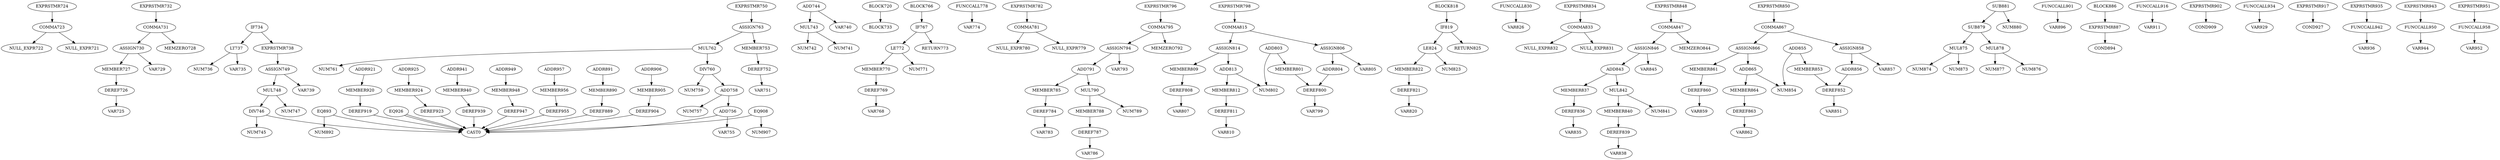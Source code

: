 digraph A { 
COMMA723 -> NULL_EXPR722
COMMA723 -> NULL_EXPR721
EXPRSTMR724 -> COMMA723
DEREF726 -> VAR725
MEMBER727 -> DEREF726
ASSIGN730 -> MEMBER727
ASSIGN730 -> VAR729
COMMA731 -> ASSIGN730
COMMA731 -> MEMZERO728
EXPRSTMR732 -> COMMA731
LT737 -> VAR735
LT737 -> NUM736
IF734 -> LT737
MUL743 -> NUM742
MUL743 -> NUM741
ADD744 -> MUL743
ADD744 -> VAR740
DIV746 -> NUM745
DIV746 -> CAST0
MUL748 -> NUM747
MUL748 -> DIV746
ASSIGN749 -> MUL748
ASSIGN749 -> VAR739
EXPRSTMR738 -> ASSIGN749
IF734 -> EXPRSTMR738
DEREF752 -> VAR751
MEMBER753 -> DEREF752
ADD756 -> VAR755
ADD756 -> CAST0
ADD758 -> NUM757
ADD758 -> ADD756
DIV760 -> NUM759
DIV760 -> ADD758
MUL762 -> NUM761
MUL762 -> DIV760
ASSIGN763 -> MUL762
ASSIGN763 -> MEMBER753
EXPRSTMR750 -> ASSIGN763
BLOCK720 -> BLOCK733
DEREF769 -> VAR768
MEMBER770 -> DEREF769
LE772 -> MEMBER770
LE772 -> NUM771
IF767 -> LE772
FUNCCALL778 -> VAR774
IF767 -> RETURN773
COMMA781 -> NULL_EXPR780
COMMA781 -> NULL_EXPR779
EXPRSTMR782 -> COMMA781
DEREF784 -> VAR783
MEMBER785 -> DEREF784
DEREF787 -> VAR786
MEMBER788 -> DEREF787
MUL790 -> NUM789
MUL790 -> MEMBER788
ADD791 -> MUL790
ADD791 -> MEMBER785
ASSIGN794 -> ADD791
ASSIGN794 -> VAR793
COMMA795 -> ASSIGN794
COMMA795 -> MEMZERO792
EXPRSTMR796 -> COMMA795
DEREF800 -> VAR799
MEMBER801 -> DEREF800
ADD803 -> NUM802
ADD803 -> MEMBER801
ADDR804 -> DEREF800
ASSIGN806 -> ADDR804
ASSIGN806 -> VAR805
DEREF808 -> VAR807
MEMBER809 -> DEREF808
DEREF811 -> VAR810
MEMBER812 -> DEREF811
ADD813 -> NUM802
ADD813 -> MEMBER812
ASSIGN814 -> ADD813
ASSIGN814 -> MEMBER809
COMMA815 -> ASSIGN814
COMMA815 -> ASSIGN806
EXPRSTMR798 -> COMMA815
BLOCK766 -> IF767
DEREF821 -> VAR820
MEMBER822 -> DEREF821
LE824 -> MEMBER822
LE824 -> NUM823
IF819 -> LE824
FUNCCALL830 -> VAR826
IF819 -> RETURN825
COMMA833 -> NULL_EXPR832
COMMA833 -> NULL_EXPR831
EXPRSTMR834 -> COMMA833
DEREF836 -> VAR835
MEMBER837 -> DEREF836
DEREF839 -> VAR838
MEMBER840 -> DEREF839
MUL842 -> NUM841
MUL842 -> MEMBER840
ADD843 -> MUL842
ADD843 -> MEMBER837
ASSIGN846 -> ADD843
ASSIGN846 -> VAR845
COMMA847 -> ASSIGN846
COMMA847 -> MEMZERO844
EXPRSTMR848 -> COMMA847
DEREF852 -> VAR851
MEMBER853 -> DEREF852
ADD855 -> NUM854
ADD855 -> MEMBER853
ADDR856 -> DEREF852
ASSIGN858 -> ADDR856
ASSIGN858 -> VAR857
DEREF860 -> VAR859
MEMBER861 -> DEREF860
DEREF863 -> VAR862
MEMBER864 -> DEREF863
ADD865 -> NUM854
ADD865 -> MEMBER864
ASSIGN866 -> ADD865
ASSIGN866 -> MEMBER861
COMMA867 -> ASSIGN866
COMMA867 -> ASSIGN858
EXPRSTMR850 -> COMMA867
BLOCK818 -> IF819
MUL875 -> NUM874
MUL875 -> NUM873
MUL878 -> NUM877
MUL878 -> NUM876
SUB879 -> MUL878
SUB879 -> MUL875
SUB881 -> NUM880
SUB881 -> SUB879
DEREF889 -> CAST0
MEMBER890 -> DEREF889
ADDR891 -> MEMBER890
EQ893 -> NUM892
EQ893 -> CAST0
FUNCCALL901 -> VAR896
EXPRSTMR887 -> COND894
DEREF904 -> CAST0
MEMBER905 -> DEREF904
ADDR906 -> MEMBER905
EQ908 -> NUM907
EQ908 -> CAST0
FUNCCALL916 -> VAR911
EXPRSTMR902 -> COND909
DEREF919 -> CAST0
MEMBER920 -> DEREF919
ADDR921 -> MEMBER920
DEREF923 -> CAST0
MEMBER924 -> DEREF923
ADDR925 -> MEMBER924
EQ926 -> CAST0
EQ926 -> CAST0
FUNCCALL934 -> VAR929
EXPRSTMR917 -> COND927
DEREF939 -> CAST0
MEMBER940 -> DEREF939
ADDR941 -> MEMBER940
FUNCCALL942 -> VAR936
EXPRSTMR935 -> FUNCCALL942
DEREF947 -> CAST0
MEMBER948 -> DEREF947
ADDR949 -> MEMBER948
FUNCCALL950 -> VAR944
EXPRSTMR943 -> FUNCCALL950
DEREF955 -> CAST0
MEMBER956 -> DEREF955
ADDR957 -> MEMBER956
FUNCCALL958 -> VAR952
EXPRSTMR951 -> FUNCCALL958
BLOCK886 -> EXPRSTMR887
}
